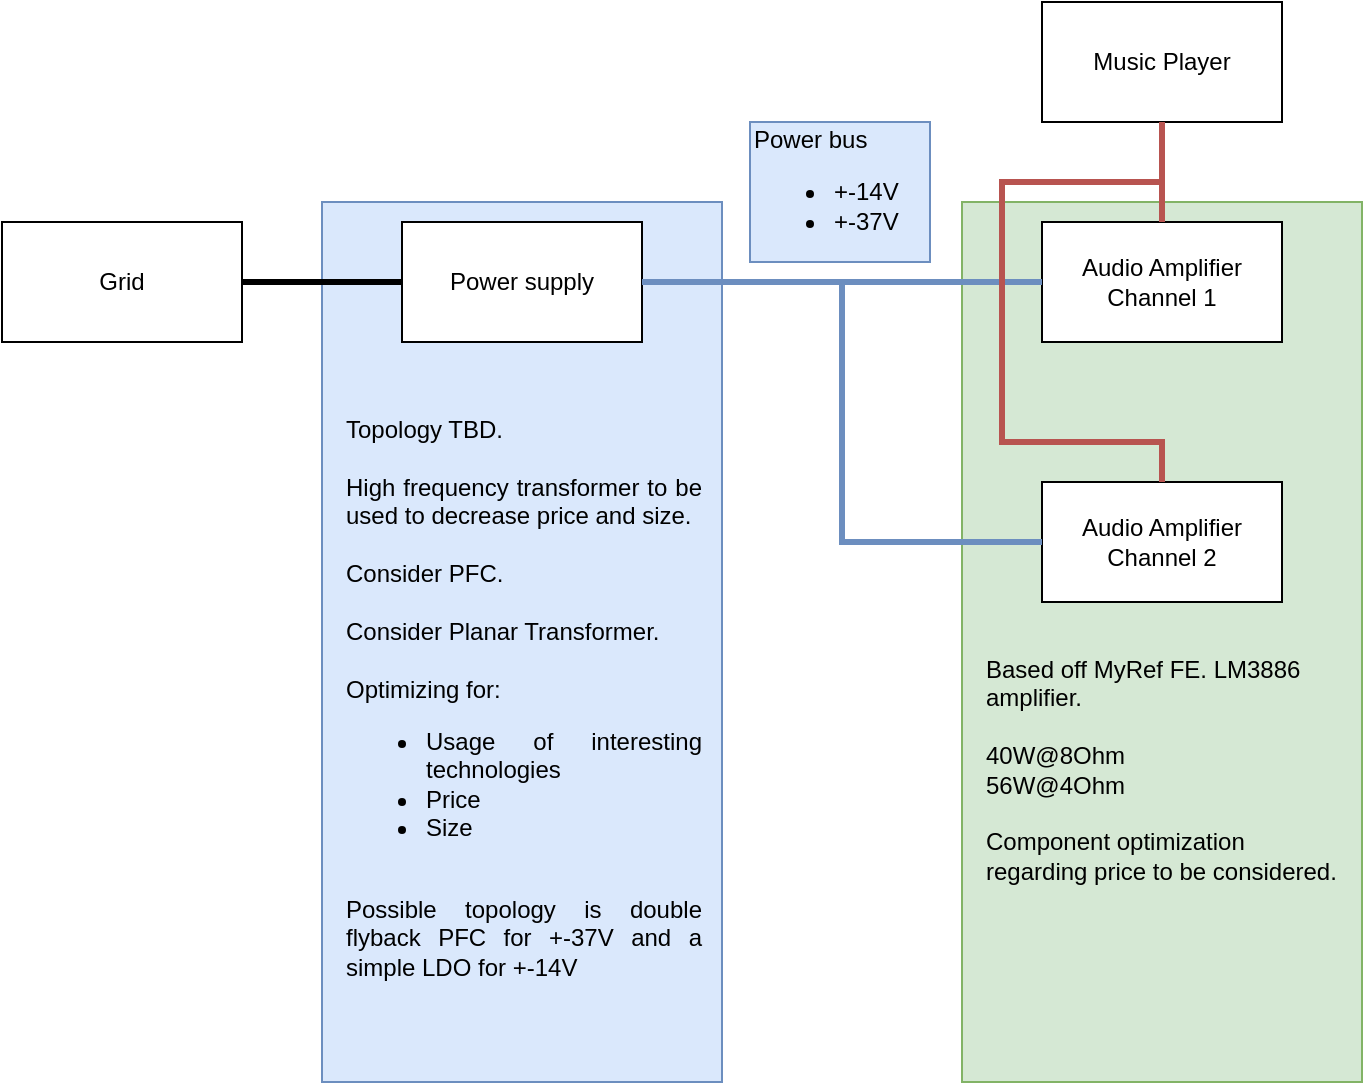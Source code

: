 <mxfile version="13.0.3" type="device"><diagram id="d5zI_Uba2sJQFEVmyIQI" name="Page-1"><mxGraphModel dx="509" dy="608" grid="1" gridSize="10" guides="1" tooltips="1" connect="1" arrows="1" fold="1" page="1" pageScale="1" pageWidth="827" pageHeight="1169" math="0" shadow="0"><root><mxCell id="0"/><mxCell id="1" parent="0"/><mxCell id="cy_Pv2K9Ll1Xdqbg26Oz-15" value="" style="rounded=0;whiteSpace=wrap;html=1;strokeColor=#6c8ebf;fillColor=#dae8fc;" parent="1" vertex="1"><mxGeometry x="200" y="120" width="200" height="440" as="geometry"/></mxCell><mxCell id="cy_Pv2K9Ll1Xdqbg26Oz-13" value="" style="rounded=0;whiteSpace=wrap;html=1;strokeColor=#82b366;fillColor=#d5e8d4;" parent="1" vertex="1"><mxGeometry x="520" y="120" width="200" height="440" as="geometry"/></mxCell><mxCell id="cy_Pv2K9Ll1Xdqbg26Oz-12" value="" style="edgeStyle=orthogonalEdgeStyle;rounded=0;orthogonalLoop=1;jettySize=auto;html=1;strokeWidth=3;endArrow=none;endFill=0;" parent="1" source="cy_Pv2K9Ll1Xdqbg26Oz-1" target="cy_Pv2K9Ll1Xdqbg26Oz-11" edge="1"><mxGeometry relative="1" as="geometry"/></mxCell><mxCell id="cy_Pv2K9Ll1Xdqbg26Oz-1" value="&lt;div&gt;Power supply&lt;/div&gt;" style="rounded=0;whiteSpace=wrap;html=1;" parent="1" vertex="1"><mxGeometry x="240" y="130" width="120" height="60" as="geometry"/></mxCell><mxCell id="cy_Pv2K9Ll1Xdqbg26Oz-2" value="Audio Amplifier Channel 1" style="whiteSpace=wrap;html=1;rounded=0;" parent="1" vertex="1"><mxGeometry x="560" y="130" width="120" height="60" as="geometry"/></mxCell><mxCell id="cy_Pv2K9Ll1Xdqbg26Oz-4" value="" style="endArrow=none;html=1;rounded=0;exitX=1;exitY=0.5;exitDx=0;exitDy=0;entryX=0;entryY=0.5;entryDx=0;entryDy=0;fillColor=#dae8fc;strokeColor=#6c8ebf;strokeWidth=3;" parent="1" source="cy_Pv2K9Ll1Xdqbg26Oz-1" target="cy_Pv2K9Ll1Xdqbg26Oz-2" edge="1"><mxGeometry width="50" height="50" relative="1" as="geometry"><mxPoint x="510" y="250" as="sourcePoint"/><mxPoint x="560" y="200" as="targetPoint"/></mxGeometry></mxCell><mxCell id="cy_Pv2K9Ll1Xdqbg26Oz-5" value="&lt;div&gt;Audio Amplifier Channel 2&lt;/div&gt;" style="whiteSpace=wrap;html=1;rounded=0;" parent="1" vertex="1"><mxGeometry x="560" y="260" width="120" height="60" as="geometry"/></mxCell><mxCell id="cy_Pv2K9Ll1Xdqbg26Oz-6" value="" style="endArrow=none;html=1;rounded=0;exitX=0;exitY=0.5;exitDx=0;exitDy=0;fillColor=#dae8fc;strokeColor=#6c8ebf;strokeWidth=3;" parent="1" source="cy_Pv2K9Ll1Xdqbg26Oz-5" edge="1"><mxGeometry width="50" height="50" relative="1" as="geometry"><mxPoint x="540" y="260" as="sourcePoint"/><mxPoint x="460" y="160" as="targetPoint"/><Array as="points"><mxPoint x="460" y="290"/></Array></mxGeometry></mxCell><mxCell id="cy_Pv2K9Ll1Xdqbg26Oz-10" value="&lt;div&gt;Power bus&lt;br&gt;&lt;/div&gt;&lt;div&gt;&lt;ul&gt;&lt;li&gt;+-14V&lt;/li&gt;&lt;li&gt;+-37V&lt;br&gt;&lt;/li&gt;&lt;/ul&gt;&lt;/div&gt;" style="text;html=1;strokeColor=#6c8ebf;fillColor=#dae8fc;align=left;verticalAlign=middle;whiteSpace=wrap;rounded=0;" parent="1" vertex="1"><mxGeometry x="414" y="80" width="90" height="70" as="geometry"/></mxCell><mxCell id="cy_Pv2K9Ll1Xdqbg26Oz-11" value="Grid" style="whiteSpace=wrap;html=1;rounded=0;" parent="1" vertex="1"><mxGeometry x="40" y="130" width="120" height="60" as="geometry"/></mxCell><mxCell id="cy_Pv2K9Ll1Xdqbg26Oz-14" value="&lt;div&gt;Based off MyRef FE. LM3886 amplifier.&lt;/div&gt;&lt;div&gt;&lt;br&gt;&lt;/div&gt;&lt;div&gt;40W@8Ohm&lt;/div&gt;&lt;div&gt;56W@4Ohm&lt;/div&gt;&lt;div&gt;&lt;br&gt;&lt;/div&gt;&lt;div&gt;Component optimization regarding price to be considered.&lt;br&gt;&lt;/div&gt;" style="text;html=1;strokeColor=none;fillColor=none;align=left;verticalAlign=top;whiteSpace=wrap;rounded=0;" parent="1" vertex="1"><mxGeometry x="530" y="340" width="180" height="220" as="geometry"/></mxCell><mxCell id="cy_Pv2K9Ll1Xdqbg26Oz-16" value="&lt;div align=&quot;justify&quot;&gt;Topology TBD.&lt;/div&gt;&lt;div align=&quot;justify&quot;&gt;&lt;br&gt;&lt;/div&gt;&lt;div align=&quot;justify&quot;&gt;High frequency transformer to be used to decrease price and size.&lt;/div&gt;&lt;div align=&quot;justify&quot;&gt;&lt;br&gt;&lt;/div&gt;&lt;div align=&quot;justify&quot;&gt;Consider PFC.&lt;/div&gt;&lt;div align=&quot;justify&quot;&gt;&lt;br&gt;&lt;/div&gt;&lt;div align=&quot;justify&quot;&gt;Consider Planar Transformer.&lt;/div&gt;&lt;div align=&quot;justify&quot;&gt;&lt;br&gt;&lt;/div&gt;&lt;div align=&quot;justify&quot;&gt;Optimizing for:&lt;/div&gt;&lt;div align=&quot;justify&quot;&gt;&lt;ul&gt;&lt;li&gt;Usage of interesting technologies&lt;/li&gt;&lt;li&gt;Price&lt;/li&gt;&lt;li&gt;Size&lt;/li&gt;&lt;/ul&gt;&lt;/div&gt;&lt;div&gt;&lt;br&gt;&lt;/div&gt;&lt;div&gt;&lt;div align=&quot;justify&quot;&gt;Possible topology is double flyback PFC for +-37V and a simple LDO for +-14V&lt;br&gt;&lt;/div&gt;&lt;div&gt;&lt;br&gt;&lt;/div&gt;&lt;div&gt;&lt;br&gt;&lt;/div&gt;&lt;/div&gt;&lt;div&gt;&lt;br&gt;&lt;/div&gt;" style="text;html=1;strokeColor=none;fillColor=none;align=left;verticalAlign=top;whiteSpace=wrap;rounded=0;" parent="1" vertex="1"><mxGeometry x="210" y="220" width="180" height="330" as="geometry"/></mxCell><mxCell id="cy_Pv2K9Ll1Xdqbg26Oz-17" value="Music Player" style="whiteSpace=wrap;html=1;rounded=0;" parent="1" vertex="1"><mxGeometry x="560" y="20" width="120" height="60" as="geometry"/></mxCell><mxCell id="cy_Pv2K9Ll1Xdqbg26Oz-18" value="" style="endArrow=none;html=1;rounded=0;exitX=0.5;exitY=0;exitDx=0;exitDy=0;entryX=0.5;entryY=1;entryDx=0;entryDy=0;fillColor=#f8cecc;strokeColor=#b85450;strokeWidth=3;" parent="1" source="cy_Pv2K9Ll1Xdqbg26Oz-2" target="cy_Pv2K9Ll1Xdqbg26Oz-17" edge="1"><mxGeometry width="50" height="50" relative="1" as="geometry"><mxPoint x="370" y="170" as="sourcePoint"/><mxPoint x="570" y="170" as="targetPoint"/></mxGeometry></mxCell><mxCell id="cy_Pv2K9Ll1Xdqbg26Oz-19" value="" style="endArrow=none;html=1;rounded=0;fillColor=#f8cecc;strokeColor=#b85450;strokeWidth=3;" parent="1" source="cy_Pv2K9Ll1Xdqbg26Oz-5" edge="1"><mxGeometry width="50" height="50" relative="1" as="geometry"><mxPoint x="730" y="60" as="sourcePoint"/><mxPoint x="620" y="110" as="targetPoint"/><Array as="points"><mxPoint x="620" y="240"/><mxPoint x="540" y="240"/><mxPoint x="540" y="110"/></Array></mxGeometry></mxCell></root></mxGraphModel></diagram></mxfile>